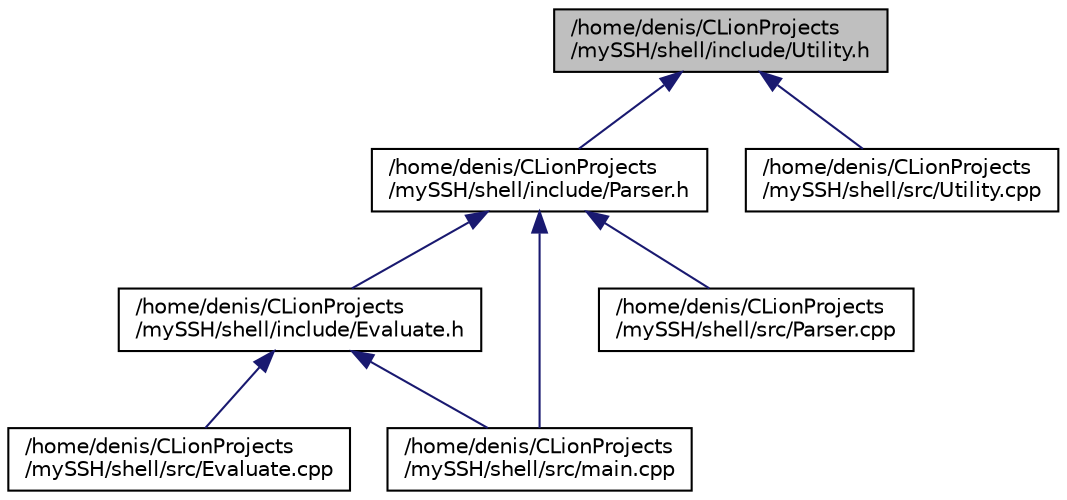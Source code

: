 digraph "/home/denis/CLionProjects/mySSH/shell/include/Utility.h"
{
  edge [fontname="Helvetica",fontsize="10",labelfontname="Helvetica",labelfontsize="10"];
  node [fontname="Helvetica",fontsize="10",shape=record];
  Node1 [label="/home/denis/CLionProjects\l/mySSH/shell/include/Utility.h",height=0.2,width=0.4,color="black", fillcolor="grey75", style="filled", fontcolor="black"];
  Node1 -> Node2 [dir="back",color="midnightblue",fontsize="10",style="solid"];
  Node2 [label="/home/denis/CLionProjects\l/mySSH/shell/include/Parser.h",height=0.2,width=0.4,color="black", fillcolor="white", style="filled",URL="$Parser_8h.html"];
  Node2 -> Node3 [dir="back",color="midnightblue",fontsize="10",style="solid"];
  Node3 [label="/home/denis/CLionProjects\l/mySSH/shell/include/Evaluate.h",height=0.2,width=0.4,color="black", fillcolor="white", style="filled",URL="$Evaluate_8h.html"];
  Node3 -> Node4 [dir="back",color="midnightblue",fontsize="10",style="solid"];
  Node4 [label="/home/denis/CLionProjects\l/mySSH/shell/src/Evaluate.cpp",height=0.2,width=0.4,color="black", fillcolor="white", style="filled",URL="$Evaluate_8cpp.html"];
  Node3 -> Node5 [dir="back",color="midnightblue",fontsize="10",style="solid"];
  Node5 [label="/home/denis/CLionProjects\l/mySSH/shell/src/main.cpp",height=0.2,width=0.4,color="black", fillcolor="white", style="filled",URL="$shell_2src_2main_8cpp.html"];
  Node2 -> Node5 [dir="back",color="midnightblue",fontsize="10",style="solid"];
  Node2 -> Node6 [dir="back",color="midnightblue",fontsize="10",style="solid"];
  Node6 [label="/home/denis/CLionProjects\l/mySSH/shell/src/Parser.cpp",height=0.2,width=0.4,color="black", fillcolor="white", style="filled",URL="$Parser_8cpp.html"];
  Node1 -> Node7 [dir="back",color="midnightblue",fontsize="10",style="solid"];
  Node7 [label="/home/denis/CLionProjects\l/mySSH/shell/src/Utility.cpp",height=0.2,width=0.4,color="black", fillcolor="white", style="filled",URL="$Utility_8cpp.html"];
}
